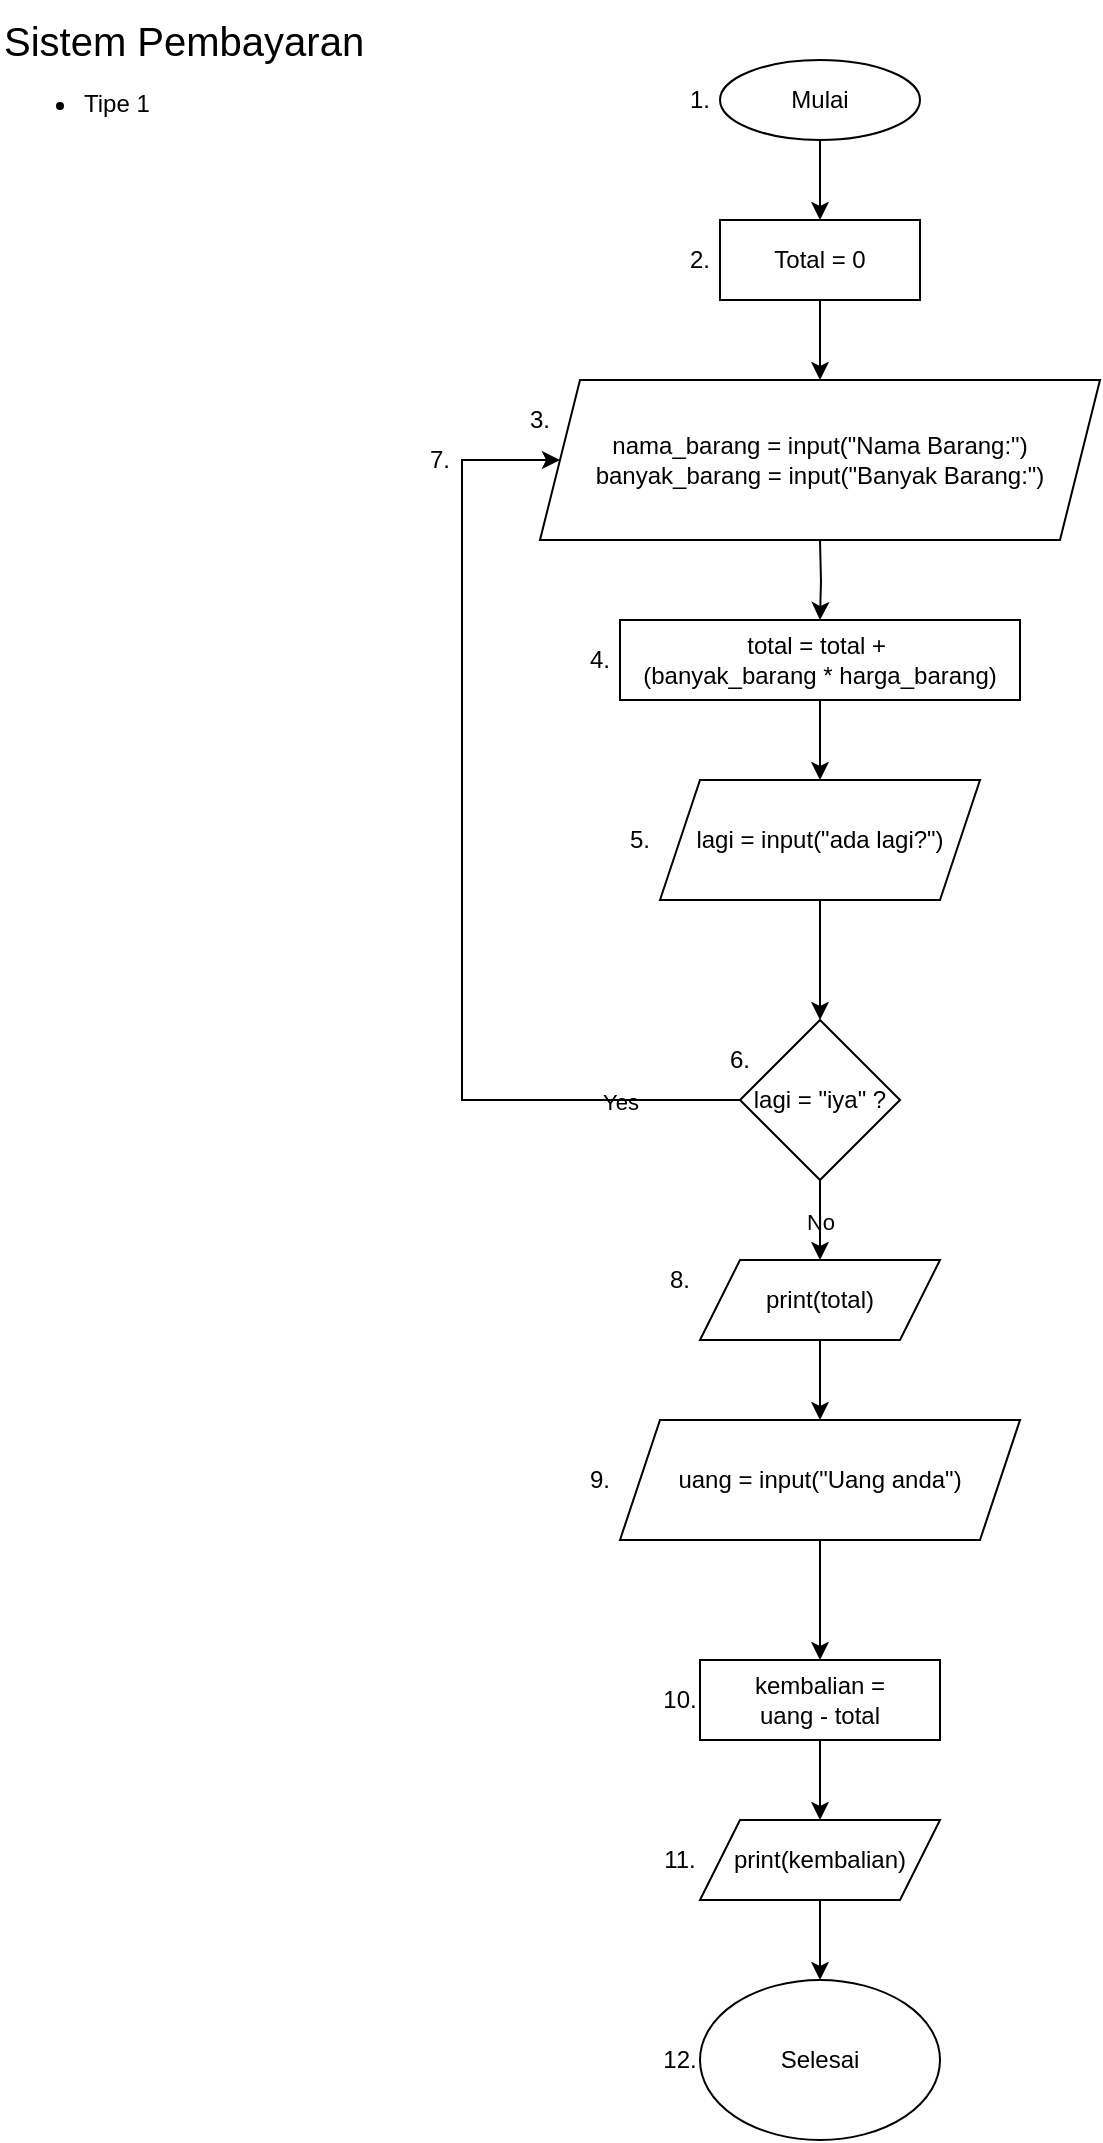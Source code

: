 <mxfile version="22.1.5" type="github" pages="3">
  <diagram name="Type-1" id="EpgTQmb0M5Gfdp5IlpJl">
    <mxGraphModel dx="1002" dy="617" grid="1" gridSize="10" guides="1" tooltips="1" connect="1" arrows="1" fold="1" page="1" pageScale="1" pageWidth="827" pageHeight="1169" math="0" shadow="0">
      <root>
        <mxCell id="0" />
        <mxCell id="1" parent="0" />
        <mxCell id="pCHAXBvN4n9YsazvCByU-16" style="edgeStyle=orthogonalEdgeStyle;rounded=0;orthogonalLoop=1;jettySize=auto;html=1;labelBackgroundColor=none;fontColor=default;" parent="1" source="pCHAXBvN4n9YsazvCByU-14" edge="1">
          <mxGeometry relative="1" as="geometry">
            <mxPoint x="420" y="120" as="targetPoint" />
          </mxGeometry>
        </mxCell>
        <mxCell id="pCHAXBvN4n9YsazvCByU-14" value="Mulai" style="ellipse;whiteSpace=wrap;html=1;rounded=0;labelBackgroundColor=none;" parent="1" vertex="1">
          <mxGeometry x="370" y="40" width="100" height="40" as="geometry" />
        </mxCell>
        <mxCell id="pCHAXBvN4n9YsazvCByU-15" value="&lt;font style=&quot;&quot;&gt;&lt;span style=&quot;font-size: 20px;&quot;&gt;Sistem Pembayaran&lt;/span&gt;&lt;br&gt;&lt;ul style=&quot;&quot;&gt;&lt;li style=&quot;&quot;&gt;&lt;font style=&quot;font-size: 12px;&quot;&gt;Tipe 1&lt;/font&gt;&lt;/li&gt;&lt;/ul&gt;&lt;/font&gt;" style="text;html=1;strokeColor=none;fillColor=none;align=left;verticalAlign=middle;whiteSpace=wrap;rounded=0;labelBackgroundColor=none;" parent="1" vertex="1">
          <mxGeometry x="10" y="10" width="200" height="80" as="geometry" />
        </mxCell>
        <mxCell id="pCHAXBvN4n9YsazvCByU-18" style="edgeStyle=orthogonalEdgeStyle;rounded=0;orthogonalLoop=1;jettySize=auto;html=1;labelBackgroundColor=none;fontColor=default;" parent="1" source="pCHAXBvN4n9YsazvCByU-17" edge="1">
          <mxGeometry relative="1" as="geometry">
            <mxPoint x="420" y="200" as="targetPoint" />
          </mxGeometry>
        </mxCell>
        <mxCell id="pCHAXBvN4n9YsazvCByU-17" value="Total = 0" style="rounded=0;whiteSpace=wrap;html=1;labelBackgroundColor=none;" parent="1" vertex="1">
          <mxGeometry x="370" y="120" width="100" height="40" as="geometry" />
        </mxCell>
        <mxCell id="pCHAXBvN4n9YsazvCByU-20" style="edgeStyle=orthogonalEdgeStyle;rounded=0;orthogonalLoop=1;jettySize=auto;html=1;labelBackgroundColor=none;fontColor=default;" parent="1" edge="1">
          <mxGeometry relative="1" as="geometry">
            <mxPoint x="420" y="320" as="targetPoint" />
            <mxPoint x="420" y="280" as="sourcePoint" />
          </mxGeometry>
        </mxCell>
        <mxCell id="pCHAXBvN4n9YsazvCByU-19" value="nama_barang = input(&quot;Nama Barang:&quot;)&lt;br&gt;banyak_barang = input(&quot;Banyak Barang:&quot;)" style="shape=parallelogram;perimeter=parallelogramPerimeter;whiteSpace=wrap;html=1;fixedSize=1;rounded=0;labelBackgroundColor=none;" parent="1" vertex="1">
          <mxGeometry x="280" y="200" width="280" height="80" as="geometry" />
        </mxCell>
        <mxCell id="pCHAXBvN4n9YsazvCByU-22" style="edgeStyle=orthogonalEdgeStyle;rounded=0;orthogonalLoop=1;jettySize=auto;html=1;labelBackgroundColor=none;fontColor=default;" parent="1" source="pCHAXBvN4n9YsazvCByU-21" edge="1">
          <mxGeometry relative="1" as="geometry">
            <mxPoint x="420" y="400" as="targetPoint" />
          </mxGeometry>
        </mxCell>
        <mxCell id="pCHAXBvN4n9YsazvCByU-21" value="total = total +&amp;nbsp;&lt;br&gt;(banyak_barang * harga_barang)" style="rounded=0;whiteSpace=wrap;html=1;labelBackgroundColor=none;" parent="1" vertex="1">
          <mxGeometry x="320" y="320" width="200" height="40" as="geometry" />
        </mxCell>
        <mxCell id="pCHAXBvN4n9YsazvCByU-24" style="edgeStyle=orthogonalEdgeStyle;rounded=0;orthogonalLoop=1;jettySize=auto;html=1;labelBackgroundColor=none;fontColor=default;" parent="1" source="pCHAXBvN4n9YsazvCByU-23" edge="1">
          <mxGeometry relative="1" as="geometry">
            <mxPoint x="420" y="520" as="targetPoint" />
          </mxGeometry>
        </mxCell>
        <mxCell id="pCHAXBvN4n9YsazvCByU-23" value="lagi = input(&quot;ada lagi?&quot;)" style="shape=parallelogram;perimeter=parallelogramPerimeter;whiteSpace=wrap;html=1;fixedSize=1;rounded=0;labelBackgroundColor=none;" parent="1" vertex="1">
          <mxGeometry x="340" y="400" width="160" height="60" as="geometry" />
        </mxCell>
        <mxCell id="pCHAXBvN4n9YsazvCByU-26" style="edgeStyle=orthogonalEdgeStyle;rounded=0;orthogonalLoop=1;jettySize=auto;html=1;labelBackgroundColor=none;fontColor=default;" parent="1" source="pCHAXBvN4n9YsazvCByU-25" target="pCHAXBvN4n9YsazvCByU-19" edge="1">
          <mxGeometry relative="1" as="geometry">
            <mxPoint x="240" y="200" as="targetPoint" />
            <Array as="points">
              <mxPoint x="241" y="560" />
              <mxPoint x="241" y="240" />
            </Array>
          </mxGeometry>
        </mxCell>
        <mxCell id="pCHAXBvN4n9YsazvCByU-29" value="Yes" style="edgeLabel;html=1;align=center;verticalAlign=middle;resizable=0;points=[];rounded=0;labelBackgroundColor=none;" parent="pCHAXBvN4n9YsazvCByU-26" vertex="1" connectable="0">
          <mxGeometry x="-0.764" y="1" relative="1" as="geometry">
            <mxPoint as="offset" />
          </mxGeometry>
        </mxCell>
        <mxCell id="pCHAXBvN4n9YsazvCByU-30" style="edgeStyle=orthogonalEdgeStyle;rounded=0;orthogonalLoop=1;jettySize=auto;html=1;labelBackgroundColor=none;fontColor=default;" parent="1" source="pCHAXBvN4n9YsazvCByU-25" edge="1">
          <mxGeometry relative="1" as="geometry">
            <mxPoint x="420" y="640" as="targetPoint" />
          </mxGeometry>
        </mxCell>
        <mxCell id="pCHAXBvN4n9YsazvCByU-31" value="No" style="edgeLabel;html=1;align=center;verticalAlign=middle;resizable=0;points=[];rounded=0;labelBackgroundColor=none;" parent="pCHAXBvN4n9YsazvCByU-30" vertex="1" connectable="0">
          <mxGeometry x="-0.247" relative="1" as="geometry">
            <mxPoint y="5" as="offset" />
          </mxGeometry>
        </mxCell>
        <mxCell id="pCHAXBvN4n9YsazvCByU-25" value="lagi = &quot;iya&quot; ?" style="rhombus;whiteSpace=wrap;html=1;rounded=0;labelBackgroundColor=none;" parent="1" vertex="1">
          <mxGeometry x="380" y="520" width="80" height="80" as="geometry" />
        </mxCell>
        <mxCell id="pCHAXBvN4n9YsazvCByU-33" style="edgeStyle=orthogonalEdgeStyle;rounded=0;orthogonalLoop=1;jettySize=auto;html=1;labelBackgroundColor=none;fontColor=default;" parent="1" source="pCHAXBvN4n9YsazvCByU-32" edge="1">
          <mxGeometry relative="1" as="geometry">
            <mxPoint x="420" y="720" as="targetPoint" />
          </mxGeometry>
        </mxCell>
        <mxCell id="pCHAXBvN4n9YsazvCByU-32" value="print(total)" style="shape=parallelogram;perimeter=parallelogramPerimeter;whiteSpace=wrap;html=1;fixedSize=1;rounded=0;labelBackgroundColor=none;" parent="1" vertex="1">
          <mxGeometry x="360" y="640" width="120" height="40" as="geometry" />
        </mxCell>
        <mxCell id="pCHAXBvN4n9YsazvCByU-35" style="edgeStyle=orthogonalEdgeStyle;rounded=0;orthogonalLoop=1;jettySize=auto;html=1;labelBackgroundColor=none;fontColor=default;" parent="1" source="pCHAXBvN4n9YsazvCByU-34" edge="1">
          <mxGeometry relative="1" as="geometry">
            <mxPoint x="420" y="840" as="targetPoint" />
          </mxGeometry>
        </mxCell>
        <mxCell id="pCHAXBvN4n9YsazvCByU-34" value="uang = input(&quot;Uang anda&quot;)" style="shape=parallelogram;perimeter=parallelogramPerimeter;whiteSpace=wrap;html=1;fixedSize=1;rounded=0;labelBackgroundColor=none;" parent="1" vertex="1">
          <mxGeometry x="320" y="720" width="200" height="60" as="geometry" />
        </mxCell>
        <mxCell id="pCHAXBvN4n9YsazvCByU-37" style="edgeStyle=orthogonalEdgeStyle;rounded=0;orthogonalLoop=1;jettySize=auto;html=1;labelBackgroundColor=none;fontColor=default;" parent="1" source="pCHAXBvN4n9YsazvCByU-36" edge="1">
          <mxGeometry relative="1" as="geometry">
            <mxPoint x="420" y="920" as="targetPoint" />
          </mxGeometry>
        </mxCell>
        <mxCell id="pCHAXBvN4n9YsazvCByU-36" value="kembalian = &lt;br&gt;uang - total" style="rounded=0;whiteSpace=wrap;html=1;labelBackgroundColor=none;" parent="1" vertex="1">
          <mxGeometry x="360" y="840" width="120" height="40" as="geometry" />
        </mxCell>
        <mxCell id="pCHAXBvN4n9YsazvCByU-39" style="edgeStyle=orthogonalEdgeStyle;rounded=0;orthogonalLoop=1;jettySize=auto;html=1;labelBackgroundColor=none;fontColor=default;" parent="1" source="pCHAXBvN4n9YsazvCByU-38" edge="1">
          <mxGeometry relative="1" as="geometry">
            <mxPoint x="420" y="1000" as="targetPoint" />
          </mxGeometry>
        </mxCell>
        <mxCell id="pCHAXBvN4n9YsazvCByU-38" value="print(kembalian)" style="shape=parallelogram;perimeter=parallelogramPerimeter;whiteSpace=wrap;html=1;fixedSize=1;rounded=0;labelBackgroundColor=none;" parent="1" vertex="1">
          <mxGeometry x="360" y="920" width="120" height="40" as="geometry" />
        </mxCell>
        <mxCell id="pCHAXBvN4n9YsazvCByU-40" value="Selesai" style="ellipse;whiteSpace=wrap;html=1;rounded=0;labelBackgroundColor=none;" parent="1" vertex="1">
          <mxGeometry x="360" y="1000" width="120" height="80" as="geometry" />
        </mxCell>
        <mxCell id="pCHAXBvN4n9YsazvCByU-41" value="1." style="text;html=1;strokeColor=none;fillColor=none;align=center;verticalAlign=middle;whiteSpace=wrap;rounded=0;labelBackgroundColor=none;" parent="1" vertex="1">
          <mxGeometry x="350" y="50" width="20" height="20" as="geometry" />
        </mxCell>
        <mxCell id="pCHAXBvN4n9YsazvCByU-42" value="2." style="text;html=1;strokeColor=none;fillColor=none;align=center;verticalAlign=middle;whiteSpace=wrap;rounded=0;labelBackgroundColor=none;" parent="1" vertex="1">
          <mxGeometry x="350" y="130" width="20" height="20" as="geometry" />
        </mxCell>
        <mxCell id="pCHAXBvN4n9YsazvCByU-43" value="3." style="text;html=1;strokeColor=none;fillColor=none;align=center;verticalAlign=middle;whiteSpace=wrap;rounded=0;labelBackgroundColor=none;" parent="1" vertex="1">
          <mxGeometry x="270" y="210" width="20" height="20" as="geometry" />
        </mxCell>
        <mxCell id="pCHAXBvN4n9YsazvCByU-44" value="4." style="text;html=1;strokeColor=none;fillColor=none;align=center;verticalAlign=middle;whiteSpace=wrap;rounded=0;labelBackgroundColor=none;" parent="1" vertex="1">
          <mxGeometry x="300" y="330" width="20" height="20" as="geometry" />
        </mxCell>
        <mxCell id="pCHAXBvN4n9YsazvCByU-45" value="5." style="text;html=1;strokeColor=none;fillColor=none;align=center;verticalAlign=middle;whiteSpace=wrap;rounded=0;labelBackgroundColor=none;" parent="1" vertex="1">
          <mxGeometry x="320" y="420" width="20" height="20" as="geometry" />
        </mxCell>
        <mxCell id="pCHAXBvN4n9YsazvCByU-47" value="6." style="text;html=1;strokeColor=none;fillColor=none;align=center;verticalAlign=middle;whiteSpace=wrap;rounded=0;labelBackgroundColor=none;" parent="1" vertex="1">
          <mxGeometry x="370" y="530" width="20" height="20" as="geometry" />
        </mxCell>
        <mxCell id="pCHAXBvN4n9YsazvCByU-48" value="7." style="text;html=1;strokeColor=none;fillColor=none;align=center;verticalAlign=middle;whiteSpace=wrap;rounded=0;labelBackgroundColor=none;" parent="1" vertex="1">
          <mxGeometry x="220" y="230" width="20" height="20" as="geometry" />
        </mxCell>
        <mxCell id="pCHAXBvN4n9YsazvCByU-50" value="8." style="text;html=1;strokeColor=none;fillColor=none;align=center;verticalAlign=middle;whiteSpace=wrap;rounded=0;labelBackgroundColor=none;" parent="1" vertex="1">
          <mxGeometry x="340" y="640" width="20" height="20" as="geometry" />
        </mxCell>
        <mxCell id="pCHAXBvN4n9YsazvCByU-51" value="9." style="text;html=1;strokeColor=none;fillColor=none;align=center;verticalAlign=middle;whiteSpace=wrap;rounded=0;labelBackgroundColor=none;" parent="1" vertex="1">
          <mxGeometry x="300" y="740" width="20" height="20" as="geometry" />
        </mxCell>
        <mxCell id="pCHAXBvN4n9YsazvCByU-52" value="10." style="text;html=1;strokeColor=none;fillColor=none;align=center;verticalAlign=middle;whiteSpace=wrap;rounded=0;labelBackgroundColor=none;" parent="1" vertex="1">
          <mxGeometry x="340" y="850" width="20" height="20" as="geometry" />
        </mxCell>
        <mxCell id="pCHAXBvN4n9YsazvCByU-53" value="11." style="text;html=1;strokeColor=none;fillColor=none;align=center;verticalAlign=middle;whiteSpace=wrap;rounded=0;labelBackgroundColor=none;" parent="1" vertex="1">
          <mxGeometry x="340" y="930" width="20" height="20" as="geometry" />
        </mxCell>
        <mxCell id="pCHAXBvN4n9YsazvCByU-54" value="12." style="text;html=1;strokeColor=none;fillColor=none;align=center;verticalAlign=middle;whiteSpace=wrap;rounded=0;labelBackgroundColor=none;" parent="1" vertex="1">
          <mxGeometry x="340" y="1030" width="20" height="20" as="geometry" />
        </mxCell>
      </root>
    </mxGraphModel>
  </diagram>
  <diagram id="BE5G038K32oi9z1mjbJh" name="Type-2">
    <mxGraphModel dx="1002" dy="617" grid="1" gridSize="10" guides="1" tooltips="1" connect="1" arrows="1" fold="1" page="1" pageScale="1" pageWidth="827" pageHeight="1169" math="0" shadow="0">
      <root>
        <mxCell id="0" />
        <mxCell id="1" parent="0" />
        <mxCell id="5-F6MFlNKTfdthHx2hv6-24" value="&lt;font style=&quot;&quot;&gt;&lt;span style=&quot;font-size: 20px;&quot;&gt;Sistem Pembayaran&lt;/span&gt;&lt;br&gt;&lt;ul style=&quot;&quot;&gt;&lt;li style=&quot;&quot;&gt;&lt;font style=&quot;font-size: 12px;&quot;&gt;Tipe 2&lt;/font&gt;&lt;/li&gt;&lt;/ul&gt;&lt;/font&gt;" style="text;html=1;strokeColor=none;fillColor=none;align=left;verticalAlign=middle;whiteSpace=wrap;rounded=0;labelBackgroundColor=none;" parent="1" vertex="1">
          <mxGeometry x="10" y="10" width="200" height="80" as="geometry" />
        </mxCell>
        <mxCell id="5-F6MFlNKTfdthHx2hv6-25" style="edgeStyle=orthogonalEdgeStyle;rounded=0;orthogonalLoop=1;jettySize=auto;html=1;" parent="1" source="5-F6MFlNKTfdthHx2hv6-26" edge="1">
          <mxGeometry relative="1" as="geometry">
            <mxPoint x="420" y="120" as="targetPoint" />
          </mxGeometry>
        </mxCell>
        <mxCell id="5-F6MFlNKTfdthHx2hv6-26" value="Mulai" style="ellipse;whiteSpace=wrap;html=1;" parent="1" vertex="1">
          <mxGeometry x="380" y="40" width="80" height="40" as="geometry" />
        </mxCell>
        <mxCell id="5-F6MFlNKTfdthHx2hv6-27" style="edgeStyle=orthogonalEdgeStyle;rounded=0;orthogonalLoop=1;jettySize=auto;html=1;" parent="1" source="5-F6MFlNKTfdthHx2hv6-28" edge="1">
          <mxGeometry relative="1" as="geometry">
            <mxPoint x="420" y="200" as="targetPoint" />
          </mxGeometry>
        </mxCell>
        <mxCell id="5-F6MFlNKTfdthHx2hv6-28" value="Nama barang &amp;amp; Jumlah barang" style="shape=parallelogram;perimeter=parallelogramPerimeter;whiteSpace=wrap;html=1;fixedSize=1;" parent="1" vertex="1">
          <mxGeometry x="340" y="120" width="160" height="40" as="geometry" />
        </mxCell>
        <mxCell id="5-F6MFlNKTfdthHx2hv6-29" style="edgeStyle=orthogonalEdgeStyle;rounded=0;orthogonalLoop=1;jettySize=auto;html=1;" parent="1" source="5-F6MFlNKTfdthHx2hv6-30" edge="1">
          <mxGeometry relative="1" as="geometry">
            <mxPoint x="420" y="280" as="targetPoint" />
          </mxGeometry>
        </mxCell>
        <mxCell id="5-F6MFlNKTfdthHx2hv6-30" value="Jumlahkan total harga barang" style="rounded=0;whiteSpace=wrap;html=1;" parent="1" vertex="1">
          <mxGeometry x="360" y="200" width="120" height="40" as="geometry" />
        </mxCell>
        <mxCell id="5-F6MFlNKTfdthHx2hv6-31" style="edgeStyle=orthogonalEdgeStyle;rounded=0;orthogonalLoop=1;jettySize=auto;html=1;entryX=0;entryY=0.5;entryDx=0;entryDy=0;" parent="1" target="5-F6MFlNKTfdthHx2hv6-28" edge="1">
          <mxGeometry relative="1" as="geometry">
            <mxPoint x="280" y="120" as="targetPoint" />
            <mxPoint x="379.999" y="320.029" as="sourcePoint" />
            <Array as="points">
              <mxPoint x="290" y="320" />
              <mxPoint x="290" y="140" />
            </Array>
          </mxGeometry>
        </mxCell>
        <mxCell id="5-F6MFlNKTfdthHx2hv6-32" style="edgeStyle=orthogonalEdgeStyle;rounded=0;orthogonalLoop=1;jettySize=auto;html=1;" parent="1" source="5-F6MFlNKTfdthHx2hv6-33" edge="1">
          <mxGeometry relative="1" as="geometry">
            <mxPoint x="420" y="400" as="targetPoint" />
          </mxGeometry>
        </mxCell>
        <mxCell id="5-F6MFlNKTfdthHx2hv6-33" value="ada lagi?" style="rhombus;whiteSpace=wrap;html=1;" parent="1" vertex="1">
          <mxGeometry x="380" y="280" width="80" height="80" as="geometry" />
        </mxCell>
        <mxCell id="5-F6MFlNKTfdthHx2hv6-34" value="Iya" style="text;html=1;align=center;verticalAlign=middle;resizable=0;points=[];autosize=1;strokeColor=none;fillColor=none;" parent="1" vertex="1">
          <mxGeometry x="320" y="290" width="40" height="30" as="geometry" />
        </mxCell>
        <mxCell id="5-F6MFlNKTfdthHx2hv6-35" style="edgeStyle=orthogonalEdgeStyle;rounded=0;orthogonalLoop=1;jettySize=auto;html=1;" parent="1" source="5-F6MFlNKTfdthHx2hv6-36" edge="1">
          <mxGeometry relative="1" as="geometry">
            <mxPoint x="420" y="480" as="targetPoint" />
          </mxGeometry>
        </mxCell>
        <mxCell id="5-F6MFlNKTfdthHx2hv6-36" value="Tampilkan Total Harga" style="shape=parallelogram;perimeter=parallelogramPerimeter;whiteSpace=wrap;html=1;fixedSize=1;" parent="1" vertex="1">
          <mxGeometry x="360" y="400" width="120" height="40" as="geometry" />
        </mxCell>
        <mxCell id="5-F6MFlNKTfdthHx2hv6-37" style="edgeStyle=orthogonalEdgeStyle;rounded=0;orthogonalLoop=1;jettySize=auto;html=1;" parent="1" source="5-F6MFlNKTfdthHx2hv6-38" edge="1">
          <mxGeometry relative="1" as="geometry">
            <mxPoint x="420" y="560" as="targetPoint" />
          </mxGeometry>
        </mxCell>
        <mxCell id="5-F6MFlNKTfdthHx2hv6-38" value="Jumlah uang pembayaran" style="shape=parallelogram;perimeter=parallelogramPerimeter;whiteSpace=wrap;html=1;fixedSize=1;" parent="1" vertex="1">
          <mxGeometry x="360" y="480" width="120" height="40" as="geometry" />
        </mxCell>
        <mxCell id="5-F6MFlNKTfdthHx2hv6-39" style="edgeStyle=orthogonalEdgeStyle;rounded=0;orthogonalLoop=1;jettySize=auto;html=1;" parent="1" source="5-F6MFlNKTfdthHx2hv6-40" edge="1">
          <mxGeometry relative="1" as="geometry">
            <mxPoint x="420" y="640" as="targetPoint" />
          </mxGeometry>
        </mxCell>
        <mxCell id="5-F6MFlNKTfdthHx2hv6-40" value="hitung kembalian" style="rounded=0;whiteSpace=wrap;html=1;" parent="1" vertex="1">
          <mxGeometry x="360" y="560" width="120" height="40" as="geometry" />
        </mxCell>
        <mxCell id="5-F6MFlNKTfdthHx2hv6-41" style="edgeStyle=orthogonalEdgeStyle;rounded=0;orthogonalLoop=1;jettySize=auto;html=1;" parent="1" edge="1">
          <mxGeometry relative="1" as="geometry">
            <mxPoint x="420" y="720" as="targetPoint" />
            <mxPoint x="420" y="680" as="sourcePoint" />
          </mxGeometry>
        </mxCell>
        <mxCell id="5-F6MFlNKTfdthHx2hv6-42" value="Laporan pembelian" style="rounded=0;whiteSpace=wrap;html=1;" parent="1" vertex="1">
          <mxGeometry x="360" y="720" width="120" height="40" as="geometry" />
        </mxCell>
        <mxCell id="5-F6MFlNKTfdthHx2hv6-43" value="Tidak" style="text;html=1;align=center;verticalAlign=middle;resizable=0;points=[];autosize=1;strokeColor=none;fillColor=none;" parent="1" vertex="1">
          <mxGeometry x="420" y="360" width="50" height="30" as="geometry" />
        </mxCell>
        <mxCell id="5-F6MFlNKTfdthHx2hv6-44" value="Cetak struk" style="shape=parallelogram;perimeter=parallelogramPerimeter;whiteSpace=wrap;html=1;fixedSize=1;" parent="1" vertex="1">
          <mxGeometry x="360" y="640" width="120" height="40" as="geometry" />
        </mxCell>
        <mxCell id="5-F6MFlNKTfdthHx2hv6-45" value="Selesai" style="ellipse;whiteSpace=wrap;html=1;" parent="1" vertex="1">
          <mxGeometry x="380" y="800" width="80" height="40" as="geometry" />
        </mxCell>
        <mxCell id="5-F6MFlNKTfdthHx2hv6-46" style="edgeStyle=orthogonalEdgeStyle;rounded=0;orthogonalLoop=1;jettySize=auto;html=1;entryX=0.501;entryY=-0.032;entryDx=0;entryDy=0;entryPerimeter=0;" parent="1" source="5-F6MFlNKTfdthHx2hv6-42" target="5-F6MFlNKTfdthHx2hv6-45" edge="1">
          <mxGeometry relative="1" as="geometry" />
        </mxCell>
        <mxCell id="D4F-RHVEMO8LwGPvkL76-1" value="2." style="text;html=1;align=center;verticalAlign=middle;resizable=0;points=[];autosize=1;strokeColor=none;fillColor=none;" parent="1" vertex="1">
          <mxGeometry x="325" y="100" width="30" height="30" as="geometry" />
        </mxCell>
        <mxCell id="D4F-RHVEMO8LwGPvkL76-2" value="1." style="text;html=1;align=center;verticalAlign=middle;resizable=0;points=[];autosize=1;strokeColor=none;fillColor=none;" parent="1" vertex="1">
          <mxGeometry x="355" y="40" width="30" height="30" as="geometry" />
        </mxCell>
        <mxCell id="D4F-RHVEMO8LwGPvkL76-3" value="3." style="text;html=1;align=center;verticalAlign=middle;resizable=0;points=[];autosize=1;strokeColor=none;fillColor=none;" parent="1" vertex="1">
          <mxGeometry x="330" y="200" width="30" height="30" as="geometry" />
        </mxCell>
        <mxCell id="D4F-RHVEMO8LwGPvkL76-4" value="4." style="text;html=1;align=center;verticalAlign=middle;resizable=0;points=[];autosize=1;strokeColor=none;fillColor=none;" parent="1" vertex="1">
          <mxGeometry x="355" y="290" width="30" height="30" as="geometry" />
        </mxCell>
        <mxCell id="D4F-RHVEMO8LwGPvkL76-5" value="5." style="text;html=1;align=center;verticalAlign=middle;resizable=0;points=[];autosize=1;strokeColor=none;fillColor=none;" parent="1" vertex="1">
          <mxGeometry x="260" y="140" width="30" height="30" as="geometry" />
        </mxCell>
        <mxCell id="D4F-RHVEMO8LwGPvkL76-6" value="6." style="text;html=1;align=center;verticalAlign=middle;resizable=0;points=[];autosize=1;strokeColor=none;fillColor=none;" parent="1" vertex="1">
          <mxGeometry x="340" y="400" width="30" height="30" as="geometry" />
        </mxCell>
        <mxCell id="D4F-RHVEMO8LwGPvkL76-7" value="7." style="text;html=1;align=center;verticalAlign=middle;resizable=0;points=[];autosize=1;strokeColor=none;fillColor=none;" parent="1" vertex="1">
          <mxGeometry x="340" y="480" width="30" height="30" as="geometry" />
        </mxCell>
        <mxCell id="D4F-RHVEMO8LwGPvkL76-8" value="8." style="text;html=1;align=center;verticalAlign=middle;resizable=0;points=[];autosize=1;strokeColor=none;fillColor=none;" parent="1" vertex="1">
          <mxGeometry x="330" y="560" width="30" height="30" as="geometry" />
        </mxCell>
        <mxCell id="D4F-RHVEMO8LwGPvkL76-9" value="9." style="text;html=1;align=center;verticalAlign=middle;resizable=0;points=[];autosize=1;strokeColor=none;fillColor=none;" parent="1" vertex="1">
          <mxGeometry x="340" y="640" width="30" height="30" as="geometry" />
        </mxCell>
        <mxCell id="D4F-RHVEMO8LwGPvkL76-10" value="10." style="text;html=1;align=center;verticalAlign=middle;resizable=0;points=[];autosize=1;strokeColor=none;fillColor=none;" parent="1" vertex="1">
          <mxGeometry x="325" y="720" width="40" height="30" as="geometry" />
        </mxCell>
        <mxCell id="D4F-RHVEMO8LwGPvkL76-11" value="11." style="text;html=1;align=center;verticalAlign=middle;resizable=0;points=[];autosize=1;strokeColor=none;fillColor=none;" parent="1" vertex="1">
          <mxGeometry x="340" y="800" width="40" height="30" as="geometry" />
        </mxCell>
      </root>
    </mxGraphModel>
  </diagram>
  <diagram id="q0vT8U4OBPbhSR4Ceafp" name="Type-3">
    <mxGraphModel dx="1002" dy="617" grid="1" gridSize="10" guides="1" tooltips="1" connect="1" arrows="1" fold="1" page="1" pageScale="1" pageWidth="827" pageHeight="1169" math="0" shadow="0">
      <root>
        <mxCell id="0" />
        <mxCell id="1" parent="0" />
        <mxCell id="TNCsCAYVjAbATDdDjKj3-1" value="&lt;font style=&quot;&quot;&gt;&lt;span style=&quot;font-size: 20px;&quot;&gt;Sistem Pembayaran&lt;/span&gt;&lt;br&gt;&lt;ul style=&quot;&quot;&gt;&lt;li style=&quot;&quot;&gt;&lt;font style=&quot;font-size: 12px;&quot;&gt;Tipe 3&lt;/font&gt;&lt;/li&gt;&lt;/ul&gt;&lt;/font&gt;" style="text;html=1;strokeColor=none;fillColor=none;align=left;verticalAlign=middle;whiteSpace=wrap;rounded=0;labelBackgroundColor=none;" vertex="1" parent="1">
          <mxGeometry x="10" y="10" width="200" height="80" as="geometry" />
        </mxCell>
        <mxCell id="TNCsCAYVjAbATDdDjKj3-10" value="Customer" style="swimlane;whiteSpace=wrap;html=1;startSize=40;" vertex="1" parent="1">
          <mxGeometry x="150" y="120" width="180" height="640" as="geometry">
            <mxRectangle x="150" y="120" width="100" height="40" as="alternateBounds" />
          </mxGeometry>
        </mxCell>
        <mxCell id="TNCsCAYVjAbATDdDjKj3-13" style="edgeStyle=orthogonalEdgeStyle;rounded=0;orthogonalLoop=1;jettySize=auto;html=1;" edge="1" parent="TNCsCAYVjAbATDdDjKj3-10" source="TNCsCAYVjAbATDdDjKj3-12">
          <mxGeometry relative="1" as="geometry">
            <mxPoint x="90" y="160" as="targetPoint" />
          </mxGeometry>
        </mxCell>
        <mxCell id="TNCsCAYVjAbATDdDjKj3-12" value="Mulai" style="ellipse;whiteSpace=wrap;html=1;" vertex="1" parent="TNCsCAYVjAbATDdDjKj3-10">
          <mxGeometry x="40" y="60" width="100" height="60" as="geometry" />
        </mxCell>
        <mxCell id="TNCsCAYVjAbATDdDjKj3-15" style="edgeStyle=orthogonalEdgeStyle;rounded=0;orthogonalLoop=1;jettySize=auto;html=1;" edge="1" parent="TNCsCAYVjAbATDdDjKj3-10" source="TNCsCAYVjAbATDdDjKj3-14">
          <mxGeometry relative="1" as="geometry">
            <mxPoint x="90" y="240" as="targetPoint" />
          </mxGeometry>
        </mxCell>
        <mxCell id="TNCsCAYVjAbATDdDjKj3-14" value="Memilih belanjaan" style="rounded=0;whiteSpace=wrap;html=1;" vertex="1" parent="TNCsCAYVjAbATDdDjKj3-10">
          <mxGeometry x="30" y="160" width="120" height="40" as="geometry" />
        </mxCell>
        <mxCell id="TNCsCAYVjAbATDdDjKj3-19" style="edgeStyle=orthogonalEdgeStyle;rounded=0;orthogonalLoop=1;jettySize=auto;html=1;" edge="1" parent="TNCsCAYVjAbATDdDjKj3-10" source="TNCsCAYVjAbATDdDjKj3-18">
          <mxGeometry relative="1" as="geometry">
            <mxPoint x="210" y="80" as="targetPoint" />
            <Array as="points">
              <mxPoint x="190" y="280" />
              <mxPoint x="190" y="80" />
            </Array>
          </mxGeometry>
        </mxCell>
        <mxCell id="TNCsCAYVjAbATDdDjKj3-18" value="mengambil barang &amp;amp; memasukan ke keranjang belanja" style="rounded=0;whiteSpace=wrap;html=1;" vertex="1" parent="TNCsCAYVjAbATDdDjKj3-10">
          <mxGeometry x="30" y="240" width="120" height="80" as="geometry" />
        </mxCell>
        <mxCell id="F7H7WcHHkQDshmp3MMmB-10" value="uang / bayar" style="shape=parallelogram;perimeter=parallelogramPerimeter;whiteSpace=wrap;html=1;fixedSize=1;" vertex="1" parent="TNCsCAYVjAbATDdDjKj3-10">
          <mxGeometry x="30" y="360" width="120" height="40" as="geometry" />
        </mxCell>
        <mxCell id="F7H7WcHHkQDshmp3MMmB-23" value="Selesai" style="ellipse;whiteSpace=wrap;html=1;" vertex="1" parent="TNCsCAYVjAbATDdDjKj3-10">
          <mxGeometry x="40" y="570" width="100" height="60" as="geometry" />
        </mxCell>
        <mxCell id="F7H7WcHHkQDshmp3MMmB-24" value="" style="endArrow=none;html=1;rounded=0;entryX=0.5;entryY=1;entryDx=0;entryDy=0;" edge="1" parent="TNCsCAYVjAbATDdDjKj3-10" target="F7H7WcHHkQDshmp3MMmB-10">
          <mxGeometry width="50" height="50" relative="1" as="geometry">
            <mxPoint x="180" y="460" as="sourcePoint" />
            <mxPoint x="110" y="430" as="targetPoint" />
            <Array as="points">
              <mxPoint x="90" y="460" />
            </Array>
          </mxGeometry>
        </mxCell>
        <mxCell id="F7H7WcHHkQDshmp3MMmB-48" value="1." style="text;html=1;strokeColor=none;fillColor=none;align=center;verticalAlign=middle;whiteSpace=wrap;rounded=0;" vertex="1" parent="TNCsCAYVjAbATDdDjKj3-10">
          <mxGeometry x="20" y="80" width="20" height="20" as="geometry" />
        </mxCell>
        <mxCell id="F7H7WcHHkQDshmp3MMmB-49" value="2." style="text;html=1;strokeColor=none;fillColor=none;align=center;verticalAlign=middle;whiteSpace=wrap;rounded=0;" vertex="1" parent="TNCsCAYVjAbATDdDjKj3-10">
          <mxGeometry x="10" y="170" width="20" height="20" as="geometry" />
        </mxCell>
        <mxCell id="F7H7WcHHkQDshmp3MMmB-50" value="3." style="text;html=1;strokeColor=none;fillColor=none;align=center;verticalAlign=middle;whiteSpace=wrap;rounded=0;" vertex="1" parent="TNCsCAYVjAbATDdDjKj3-10">
          <mxGeometry x="10" y="270" width="20" height="20" as="geometry" />
        </mxCell>
        <mxCell id="F7H7WcHHkQDshmp3MMmB-55" value="8." style="text;html=1;strokeColor=none;fillColor=none;align=center;verticalAlign=middle;whiteSpace=wrap;rounded=0;" vertex="1" parent="TNCsCAYVjAbATDdDjKj3-10">
          <mxGeometry x="10" y="370" width="20" height="20" as="geometry" />
        </mxCell>
        <mxCell id="F7H7WcHHkQDshmp3MMmB-62" value="12." style="text;html=1;strokeColor=none;fillColor=none;align=center;verticalAlign=middle;whiteSpace=wrap;rounded=0;" vertex="1" parent="TNCsCAYVjAbATDdDjKj3-10">
          <mxGeometry x="20" y="590" width="20" height="20" as="geometry" />
        </mxCell>
        <mxCell id="TNCsCAYVjAbATDdDjKj3-11" value="Casher" style="swimlane;whiteSpace=wrap;html=1;startSize=40;" vertex="1" parent="1">
          <mxGeometry x="330" y="120" width="180" height="640" as="geometry">
            <mxRectangle x="330" y="120" width="80" height="40" as="alternateBounds" />
          </mxGeometry>
        </mxCell>
        <mxCell id="F7H7WcHHkQDshmp3MMmB-2" style="edgeStyle=orthogonalEdgeStyle;rounded=0;orthogonalLoop=1;jettySize=auto;html=1;" edge="1" parent="TNCsCAYVjAbATDdDjKj3-11" source="F7H7WcHHkQDshmp3MMmB-1">
          <mxGeometry relative="1" as="geometry">
            <mxPoint x="90" y="160" as="targetPoint" />
          </mxGeometry>
        </mxCell>
        <mxCell id="F7H7WcHHkQDshmp3MMmB-1" value="Scan barang" style="rounded=0;whiteSpace=wrap;html=1;" vertex="1" parent="TNCsCAYVjAbATDdDjKj3-11">
          <mxGeometry x="30" y="60" width="120" height="40" as="geometry" />
        </mxCell>
        <mxCell id="F7H7WcHHkQDshmp3MMmB-4" style="edgeStyle=orthogonalEdgeStyle;rounded=0;orthogonalLoop=1;jettySize=auto;html=1;" edge="1" parent="TNCsCAYVjAbATDdDjKj3-11" source="F7H7WcHHkQDshmp3MMmB-3">
          <mxGeometry relative="1" as="geometry">
            <mxPoint x="90" y="240" as="targetPoint" />
          </mxGeometry>
        </mxCell>
        <mxCell id="F7H7WcHHkQDshmp3MMmB-3" value="Jumlah barang per unitnya" style="rounded=0;whiteSpace=wrap;html=1;" vertex="1" parent="TNCsCAYVjAbATDdDjKj3-11">
          <mxGeometry x="30" y="160" width="120" height="40" as="geometry" />
        </mxCell>
        <mxCell id="F7H7WcHHkQDshmp3MMmB-5" style="edgeStyle=orthogonalEdgeStyle;rounded=0;orthogonalLoop=1;jettySize=auto;html=1;" edge="1" source="F7H7WcHHkQDshmp3MMmB-6" parent="TNCsCAYVjAbATDdDjKj3-11">
          <mxGeometry relative="1" as="geometry">
            <mxPoint x="90" y="320" as="targetPoint" />
          </mxGeometry>
        </mxCell>
        <mxCell id="F7H7WcHHkQDshmp3MMmB-6" value="menghitung harga" style="rounded=0;whiteSpace=wrap;html=1;" vertex="1" parent="TNCsCAYVjAbATDdDjKj3-11">
          <mxGeometry x="30" y="240" width="120" height="40" as="geometry" />
        </mxCell>
        <mxCell id="F7H7WcHHkQDshmp3MMmB-8" value="harga akhir" style="shape=parallelogram;perimeter=parallelogramPerimeter;whiteSpace=wrap;html=1;fixedSize=1;" vertex="1" parent="TNCsCAYVjAbATDdDjKj3-11">
          <mxGeometry x="30" y="320" width="120" height="40" as="geometry" />
        </mxCell>
        <mxCell id="F7H7WcHHkQDshmp3MMmB-13" style="edgeStyle=orthogonalEdgeStyle;rounded=0;orthogonalLoop=1;jettySize=auto;html=1;" edge="1" parent="TNCsCAYVjAbATDdDjKj3-11" source="F7H7WcHHkQDshmp3MMmB-12">
          <mxGeometry relative="1" as="geometry">
            <mxPoint x="90.0" y="520" as="targetPoint" />
          </mxGeometry>
        </mxCell>
        <mxCell id="F7H7WcHHkQDshmp3MMmB-12" value="menghitung kembalian" style="rounded=0;whiteSpace=wrap;html=1;" vertex="1" parent="TNCsCAYVjAbATDdDjKj3-11">
          <mxGeometry x="40" y="440" width="100" height="40" as="geometry" />
        </mxCell>
        <mxCell id="F7H7WcHHkQDshmp3MMmB-18" value="mencetak struk" style="rounded=0;whiteSpace=wrap;html=1;" vertex="1" parent="TNCsCAYVjAbATDdDjKj3-11">
          <mxGeometry x="40" y="520" width="100" height="40" as="geometry" />
        </mxCell>
        <mxCell id="F7H7WcHHkQDshmp3MMmB-51" value="4." style="text;html=1;strokeColor=none;fillColor=none;align=center;verticalAlign=middle;whiteSpace=wrap;rounded=0;" vertex="1" parent="TNCsCAYVjAbATDdDjKj3-11">
          <mxGeometry x="10" y="60" width="20" height="20" as="geometry" />
        </mxCell>
        <mxCell id="F7H7WcHHkQDshmp3MMmB-52" value="5." style="text;html=1;strokeColor=none;fillColor=none;align=center;verticalAlign=middle;whiteSpace=wrap;rounded=0;" vertex="1" parent="TNCsCAYVjAbATDdDjKj3-11">
          <mxGeometry x="10" y="170" width="20" height="20" as="geometry" />
        </mxCell>
        <mxCell id="F7H7WcHHkQDshmp3MMmB-53" value="6." style="text;html=1;strokeColor=none;fillColor=none;align=center;verticalAlign=middle;whiteSpace=wrap;rounded=0;" vertex="1" parent="TNCsCAYVjAbATDdDjKj3-11">
          <mxGeometry x="10" y="250" width="20" height="20" as="geometry" />
        </mxCell>
        <mxCell id="F7H7WcHHkQDshmp3MMmB-54" value="7." style="text;html=1;strokeColor=none;fillColor=none;align=center;verticalAlign=middle;whiteSpace=wrap;rounded=0;" vertex="1" parent="TNCsCAYVjAbATDdDjKj3-11">
          <mxGeometry x="10" y="330" width="20" height="20" as="geometry" />
        </mxCell>
        <mxCell id="F7H7WcHHkQDshmp3MMmB-56" value="9." style="text;html=1;strokeColor=none;fillColor=none;align=center;verticalAlign=middle;whiteSpace=wrap;rounded=0;" vertex="1" parent="TNCsCAYVjAbATDdDjKj3-11">
          <mxGeometry x="10" y="440" width="20" height="20" as="geometry" />
        </mxCell>
        <mxCell id="F7H7WcHHkQDshmp3MMmB-57" value="10." style="text;html=1;strokeColor=none;fillColor=none;align=center;verticalAlign=middle;whiteSpace=wrap;rounded=0;" vertex="1" parent="TNCsCAYVjAbATDdDjKj3-11">
          <mxGeometry x="20" y="530" width="20" height="20" as="geometry" />
        </mxCell>
        <mxCell id="F7H7WcHHkQDshmp3MMmB-9" style="edgeStyle=orthogonalEdgeStyle;rounded=0;orthogonalLoop=1;jettySize=auto;html=1;entryX=1;entryY=0.5;entryDx=0;entryDy=0;" edge="1" parent="1" source="F7H7WcHHkQDshmp3MMmB-8" target="F7H7WcHHkQDshmp3MMmB-10">
          <mxGeometry relative="1" as="geometry">
            <mxPoint x="390" y="500" as="targetPoint" />
            <Array as="points">
              <mxPoint x="420" y="500" />
            </Array>
          </mxGeometry>
        </mxCell>
        <mxCell id="F7H7WcHHkQDshmp3MMmB-11" style="edgeStyle=orthogonalEdgeStyle;rounded=0;orthogonalLoop=1;jettySize=auto;html=1;entryX=0;entryY=0.5;entryDx=0;entryDy=0;" edge="1" parent="1" source="F7H7WcHHkQDshmp3MMmB-10" target="F7H7WcHHkQDshmp3MMmB-12">
          <mxGeometry relative="1" as="geometry">
            <mxPoint x="460" y="560" as="targetPoint" />
            <Array as="points">
              <mxPoint x="330" y="580" />
            </Array>
          </mxGeometry>
        </mxCell>
        <mxCell id="F7H7WcHHkQDshmp3MMmB-41" value="Owner" style="swimlane;whiteSpace=wrap;html=1;startSize=40;" vertex="1" parent="1">
          <mxGeometry x="510" y="120" width="180" height="640" as="geometry" />
        </mxCell>
        <mxCell id="F7H7WcHHkQDshmp3MMmB-44" value="menerima laporan pembelian" style="rounded=0;whiteSpace=wrap;html=1;" vertex="1" parent="F7H7WcHHkQDshmp3MMmB-41">
          <mxGeometry x="40" y="60" width="100" height="40" as="geometry" />
        </mxCell>
        <mxCell id="F7H7WcHHkQDshmp3MMmB-58" value="11." style="text;html=1;strokeColor=none;fillColor=none;align=center;verticalAlign=middle;whiteSpace=wrap;rounded=0;" vertex="1" parent="F7H7WcHHkQDshmp3MMmB-41">
          <mxGeometry x="20" y="60" width="20" height="20" as="geometry" />
        </mxCell>
        <mxCell id="F7H7WcHHkQDshmp3MMmB-43" style="edgeStyle=orthogonalEdgeStyle;rounded=0;orthogonalLoop=1;jettySize=auto;html=1;entryX=0;entryY=0.5;entryDx=0;entryDy=0;" edge="1" parent="1" source="F7H7WcHHkQDshmp3MMmB-18" target="F7H7WcHHkQDshmp3MMmB-44">
          <mxGeometry relative="1" as="geometry">
            <mxPoint x="540" y="660" as="targetPoint" />
            <Array as="points">
              <mxPoint x="530" y="660" />
              <mxPoint x="530" y="200" />
            </Array>
          </mxGeometry>
        </mxCell>
        <mxCell id="F7H7WcHHkQDshmp3MMmB-46" style="edgeStyle=orthogonalEdgeStyle;rounded=0;orthogonalLoop=1;jettySize=auto;html=1;entryX=1;entryY=0.5;entryDx=0;entryDy=0;" edge="1" parent="1" source="F7H7WcHHkQDshmp3MMmB-44" target="F7H7WcHHkQDshmp3MMmB-23">
          <mxGeometry relative="1" as="geometry">
            <mxPoint x="300" y="720" as="targetPoint" />
            <Array as="points">
              <mxPoint x="600" y="720" />
            </Array>
          </mxGeometry>
        </mxCell>
      </root>
    </mxGraphModel>
  </diagram>
</mxfile>
